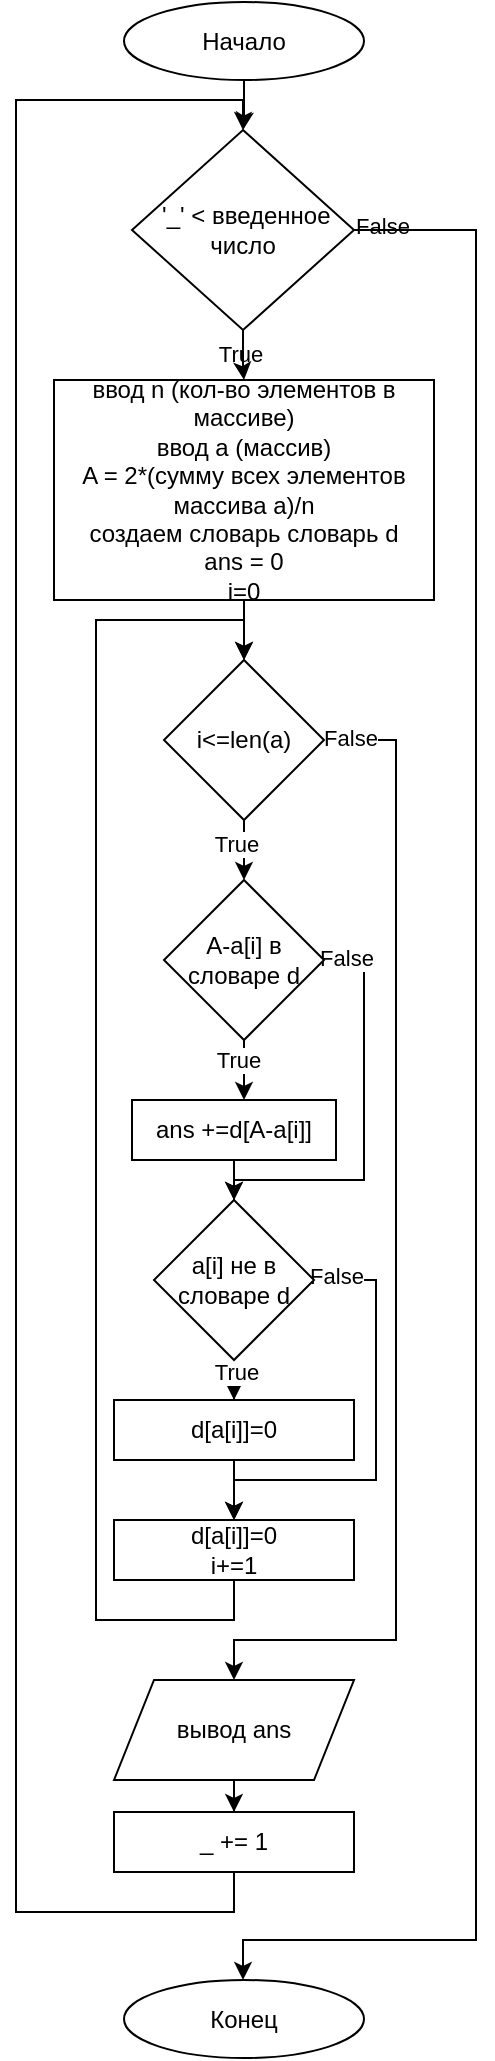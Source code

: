<mxfile version="22.1.7" type="device">
  <diagram id="O46kLerx8mEtK5FH54NB" name="Страница — 1">
    <mxGraphModel dx="1050" dy="1831" grid="1" gridSize="10" guides="1" tooltips="1" connect="1" arrows="1" fold="1" page="1" pageScale="1" pageWidth="827" pageHeight="1169" math="0" shadow="0">
      <root>
        <mxCell id="0" />
        <mxCell id="1" parent="0" />
        <mxCell id="adBTsPPjGSuqoPxLkiV_-2" style="edgeStyle=orthogonalEdgeStyle;rounded=0;orthogonalLoop=1;jettySize=auto;html=1;" edge="1" parent="1" source="adBTsPPjGSuqoPxLkiV_-3" target="adBTsPPjGSuqoPxLkiV_-6">
          <mxGeometry relative="1" as="geometry" />
        </mxCell>
        <mxCell id="adBTsPPjGSuqoPxLkiV_-3" value="Начало" style="ellipse;whiteSpace=wrap;html=1;" vertex="1" parent="1">
          <mxGeometry x="354" y="-1169" width="120" height="39" as="geometry" />
        </mxCell>
        <mxCell id="adBTsPPjGSuqoPxLkiV_-4" value="True" style="edgeLabel;html=1;align=center;verticalAlign=middle;resizable=0;points=[];" vertex="1" connectable="0" parent="1">
          <mxGeometry x="411.5" y="-993" as="geometry" />
        </mxCell>
        <mxCell id="adBTsPPjGSuqoPxLkiV_-5" value="False" style="edgeLabel;html=1;align=center;verticalAlign=middle;resizable=0;points=[];" vertex="1" connectable="0" parent="1">
          <mxGeometry x="483" y="-1057" as="geometry" />
        </mxCell>
        <mxCell id="adBTsPPjGSuqoPxLkiV_-8" style="edgeStyle=orthogonalEdgeStyle;rounded=0;orthogonalLoop=1;jettySize=auto;html=1;entryX=0.5;entryY=0;entryDx=0;entryDy=0;" edge="1" parent="1" source="adBTsPPjGSuqoPxLkiV_-6" target="adBTsPPjGSuqoPxLkiV_-7">
          <mxGeometry relative="1" as="geometry" />
        </mxCell>
        <mxCell id="adBTsPPjGSuqoPxLkiV_-49" style="edgeStyle=orthogonalEdgeStyle;rounded=0;orthogonalLoop=1;jettySize=auto;html=1;exitX=1;exitY=0.5;exitDx=0;exitDy=0;" edge="1" parent="1" source="adBTsPPjGSuqoPxLkiV_-6">
          <mxGeometry relative="1" as="geometry">
            <mxPoint x="413.5" y="-180" as="targetPoint" />
            <Array as="points">
              <mxPoint x="530" y="-1055" />
              <mxPoint x="530" y="-200" />
              <mxPoint x="414" y="-200" />
            </Array>
          </mxGeometry>
        </mxCell>
        <mxCell id="adBTsPPjGSuqoPxLkiV_-6" value="&amp;nbsp;&#39;_&#39; &amp;lt; введенное число" style="rhombus;whiteSpace=wrap;html=1;" vertex="1" parent="1">
          <mxGeometry x="358" y="-1105" width="111" height="100" as="geometry" />
        </mxCell>
        <mxCell id="adBTsPPjGSuqoPxLkiV_-10" style="edgeStyle=orthogonalEdgeStyle;rounded=0;orthogonalLoop=1;jettySize=auto;html=1;" edge="1" parent="1" source="adBTsPPjGSuqoPxLkiV_-7">
          <mxGeometry relative="1" as="geometry">
            <mxPoint x="414" y="-840" as="targetPoint" />
          </mxGeometry>
        </mxCell>
        <mxCell id="adBTsPPjGSuqoPxLkiV_-7" value="ввод n (кол-во элементов в массиве)&lt;br&gt;ввод a (массив)&lt;br&gt;A = 2*(сумму всех элементов массива а)/n&lt;br&gt;создаем словарь словарь d&lt;br&gt;ans = 0&lt;br&gt;i=0" style="rounded=0;whiteSpace=wrap;html=1;" vertex="1" parent="1">
          <mxGeometry x="319" y="-980" width="190" height="110" as="geometry" />
        </mxCell>
        <mxCell id="adBTsPPjGSuqoPxLkiV_-11" style="edgeStyle=orthogonalEdgeStyle;rounded=0;orthogonalLoop=1;jettySize=auto;html=1;" edge="1" parent="1" source="adBTsPPjGSuqoPxLkiV_-9">
          <mxGeometry relative="1" as="geometry">
            <mxPoint x="414" y="-730" as="targetPoint" />
          </mxGeometry>
        </mxCell>
        <mxCell id="adBTsPPjGSuqoPxLkiV_-19" value="True" style="edgeLabel;html=1;align=center;verticalAlign=middle;resizable=0;points=[];" vertex="1" connectable="0" parent="adBTsPPjGSuqoPxLkiV_-11">
          <mxGeometry x="-0.358" y="-3" relative="1" as="geometry">
            <mxPoint x="-1" y="2" as="offset" />
          </mxGeometry>
        </mxCell>
        <mxCell id="adBTsPPjGSuqoPxLkiV_-46" style="edgeStyle=orthogonalEdgeStyle;rounded=0;orthogonalLoop=1;jettySize=auto;html=1;entryX=0.5;entryY=0;entryDx=0;entryDy=0;exitX=1;exitY=0.5;exitDx=0;exitDy=0;" edge="1" parent="1" source="adBTsPPjGSuqoPxLkiV_-9" target="adBTsPPjGSuqoPxLkiV_-39">
          <mxGeometry relative="1" as="geometry">
            <Array as="points">
              <mxPoint x="490" y="-800" />
              <mxPoint x="490" y="-350" />
              <mxPoint x="409" y="-350" />
            </Array>
          </mxGeometry>
        </mxCell>
        <mxCell id="adBTsPPjGSuqoPxLkiV_-47" value="False" style="edgeLabel;html=1;align=center;verticalAlign=middle;resizable=0;points=[];" vertex="1" connectable="0" parent="adBTsPPjGSuqoPxLkiV_-46">
          <mxGeometry x="-0.956" y="1" relative="1" as="geometry">
            <mxPoint as="offset" />
          </mxGeometry>
        </mxCell>
        <mxCell id="adBTsPPjGSuqoPxLkiV_-9" value="i&amp;lt;=len(a)" style="rhombus;whiteSpace=wrap;html=1;" vertex="1" parent="1">
          <mxGeometry x="374" y="-840" width="80" height="80" as="geometry" />
        </mxCell>
        <mxCell id="adBTsPPjGSuqoPxLkiV_-13" style="edgeStyle=orthogonalEdgeStyle;rounded=0;orthogonalLoop=1;jettySize=auto;html=1;" edge="1" parent="1" source="adBTsPPjGSuqoPxLkiV_-12">
          <mxGeometry relative="1" as="geometry">
            <mxPoint x="414" y="-620" as="targetPoint" />
          </mxGeometry>
        </mxCell>
        <mxCell id="adBTsPPjGSuqoPxLkiV_-20" value="True" style="edgeLabel;html=1;align=center;verticalAlign=middle;resizable=0;points=[];" vertex="1" connectable="0" parent="adBTsPPjGSuqoPxLkiV_-13">
          <mxGeometry x="-0.489" y="-2" relative="1" as="geometry">
            <mxPoint x="-1" y="2" as="offset" />
          </mxGeometry>
        </mxCell>
        <mxCell id="adBTsPPjGSuqoPxLkiV_-21" style="edgeStyle=orthogonalEdgeStyle;rounded=0;orthogonalLoop=1;jettySize=auto;html=1;entryX=0.5;entryY=0;entryDx=0;entryDy=0;exitX=1;exitY=0.5;exitDx=0;exitDy=0;" edge="1" parent="1" source="adBTsPPjGSuqoPxLkiV_-12" target="adBTsPPjGSuqoPxLkiV_-15">
          <mxGeometry relative="1" as="geometry">
            <Array as="points">
              <mxPoint x="474" y="-690" />
              <mxPoint x="474" y="-580" />
              <mxPoint x="409" y="-580" />
            </Array>
          </mxGeometry>
        </mxCell>
        <mxCell id="adBTsPPjGSuqoPxLkiV_-22" value="False" style="edgeLabel;html=1;align=center;verticalAlign=middle;resizable=0;points=[];" vertex="1" connectable="0" parent="adBTsPPjGSuqoPxLkiV_-21">
          <mxGeometry x="-0.895" y="1" relative="1" as="geometry">
            <mxPoint as="offset" />
          </mxGeometry>
        </mxCell>
        <mxCell id="adBTsPPjGSuqoPxLkiV_-12" value="A-a[i] в словаре d" style="rhombus;whiteSpace=wrap;html=1;" vertex="1" parent="1">
          <mxGeometry x="374" y="-730" width="80" height="80" as="geometry" />
        </mxCell>
        <mxCell id="adBTsPPjGSuqoPxLkiV_-16" style="edgeStyle=orthogonalEdgeStyle;rounded=0;orthogonalLoop=1;jettySize=auto;html=1;entryX=0.5;entryY=0;entryDx=0;entryDy=0;" edge="1" parent="1" source="adBTsPPjGSuqoPxLkiV_-14" target="adBTsPPjGSuqoPxLkiV_-15">
          <mxGeometry relative="1" as="geometry" />
        </mxCell>
        <mxCell id="adBTsPPjGSuqoPxLkiV_-14" value="ans +=d[A-a[i]]" style="rounded=0;whiteSpace=wrap;html=1;" vertex="1" parent="1">
          <mxGeometry x="358" y="-620" width="102" height="30" as="geometry" />
        </mxCell>
        <mxCell id="adBTsPPjGSuqoPxLkiV_-18" style="edgeStyle=orthogonalEdgeStyle;rounded=0;orthogonalLoop=1;jettySize=auto;html=1;" edge="1" parent="1" source="adBTsPPjGSuqoPxLkiV_-15" target="adBTsPPjGSuqoPxLkiV_-17">
          <mxGeometry relative="1" as="geometry" />
        </mxCell>
        <mxCell id="adBTsPPjGSuqoPxLkiV_-27" value="True" style="edgeLabel;html=1;align=center;verticalAlign=middle;resizable=0;points=[];" vertex="1" connectable="0" parent="adBTsPPjGSuqoPxLkiV_-18">
          <mxGeometry x="0.527" y="1" relative="1" as="geometry">
            <mxPoint as="offset" />
          </mxGeometry>
        </mxCell>
        <mxCell id="adBTsPPjGSuqoPxLkiV_-28" style="edgeStyle=orthogonalEdgeStyle;rounded=0;orthogonalLoop=1;jettySize=auto;html=1;entryX=0.5;entryY=0;entryDx=0;entryDy=0;exitX=1;exitY=0.5;exitDx=0;exitDy=0;" edge="1" parent="1" source="adBTsPPjGSuqoPxLkiV_-15" target="adBTsPPjGSuqoPxLkiV_-23">
          <mxGeometry relative="1" as="geometry">
            <Array as="points">
              <mxPoint x="480" y="-530" />
              <mxPoint x="480" y="-430" />
              <mxPoint x="409" y="-430" />
            </Array>
          </mxGeometry>
        </mxCell>
        <mxCell id="adBTsPPjGSuqoPxLkiV_-29" value="False" style="edgeLabel;html=1;align=center;verticalAlign=middle;resizable=0;points=[];" vertex="1" connectable="0" parent="adBTsPPjGSuqoPxLkiV_-28">
          <mxGeometry x="-0.902" y="2" relative="1" as="geometry">
            <mxPoint as="offset" />
          </mxGeometry>
        </mxCell>
        <mxCell id="adBTsPPjGSuqoPxLkiV_-15" value="a[i] не в словаре d" style="rhombus;whiteSpace=wrap;html=1;" vertex="1" parent="1">
          <mxGeometry x="369" y="-570" width="80" height="80" as="geometry" />
        </mxCell>
        <mxCell id="adBTsPPjGSuqoPxLkiV_-25" style="edgeStyle=orthogonalEdgeStyle;rounded=0;orthogonalLoop=1;jettySize=auto;html=1;entryX=0.5;entryY=0;entryDx=0;entryDy=0;" edge="1" parent="1" source="adBTsPPjGSuqoPxLkiV_-17" target="adBTsPPjGSuqoPxLkiV_-23">
          <mxGeometry relative="1" as="geometry">
            <mxPoint x="409" y="-420" as="targetPoint" />
          </mxGeometry>
        </mxCell>
        <mxCell id="adBTsPPjGSuqoPxLkiV_-17" value="d[a[i]]=0" style="rounded=0;whiteSpace=wrap;html=1;" vertex="1" parent="1">
          <mxGeometry x="349" y="-470" width="120" height="30" as="geometry" />
        </mxCell>
        <mxCell id="adBTsPPjGSuqoPxLkiV_-36" style="edgeStyle=orthogonalEdgeStyle;rounded=0;orthogonalLoop=1;jettySize=auto;html=1;entryX=0.5;entryY=0;entryDx=0;entryDy=0;exitX=0.5;exitY=1;exitDx=0;exitDy=0;" edge="1" parent="1" source="adBTsPPjGSuqoPxLkiV_-23" target="adBTsPPjGSuqoPxLkiV_-9">
          <mxGeometry relative="1" as="geometry">
            <Array as="points">
              <mxPoint x="409" y="-360" />
              <mxPoint x="340" y="-360" />
              <mxPoint x="340" y="-860" />
              <mxPoint x="414" y="-860" />
            </Array>
          </mxGeometry>
        </mxCell>
        <mxCell id="adBTsPPjGSuqoPxLkiV_-23" value="d[a[i]]=0&lt;br&gt;i+=1" style="rounded=0;whiteSpace=wrap;html=1;" vertex="1" parent="1">
          <mxGeometry x="349" y="-410" width="120" height="30" as="geometry" />
        </mxCell>
        <mxCell id="adBTsPPjGSuqoPxLkiV_-42" style="edgeStyle=orthogonalEdgeStyle;rounded=0;orthogonalLoop=1;jettySize=auto;html=1;" edge="1" parent="1" source="adBTsPPjGSuqoPxLkiV_-39" target="adBTsPPjGSuqoPxLkiV_-43">
          <mxGeometry relative="1" as="geometry">
            <mxPoint x="409" y="-244" as="targetPoint" />
          </mxGeometry>
        </mxCell>
        <mxCell id="adBTsPPjGSuqoPxLkiV_-39" value="вывод ans" style="shape=parallelogram;perimeter=parallelogramPerimeter;whiteSpace=wrap;html=1;fixedSize=1;" vertex="1" parent="1">
          <mxGeometry x="349" y="-330" width="120" height="50" as="geometry" />
        </mxCell>
        <mxCell id="adBTsPPjGSuqoPxLkiV_-48" style="edgeStyle=orthogonalEdgeStyle;rounded=0;orthogonalLoop=1;jettySize=auto;html=1;entryX=0.5;entryY=0;entryDx=0;entryDy=0;exitX=0.5;exitY=1;exitDx=0;exitDy=0;" edge="1" parent="1" source="adBTsPPjGSuqoPxLkiV_-43" target="adBTsPPjGSuqoPxLkiV_-6">
          <mxGeometry relative="1" as="geometry">
            <Array as="points">
              <mxPoint x="409" y="-214" />
              <mxPoint x="300" y="-214" />
              <mxPoint x="300" y="-1120" />
              <mxPoint x="414" y="-1120" />
            </Array>
          </mxGeometry>
        </mxCell>
        <mxCell id="adBTsPPjGSuqoPxLkiV_-43" value="_ += 1" style="rounded=0;whiteSpace=wrap;html=1;" vertex="1" parent="1">
          <mxGeometry x="349" y="-264" width="120" height="30" as="geometry" />
        </mxCell>
        <mxCell id="adBTsPPjGSuqoPxLkiV_-50" value="Конец" style="ellipse;whiteSpace=wrap;html=1;" vertex="1" parent="1">
          <mxGeometry x="354" y="-180" width="120" height="39" as="geometry" />
        </mxCell>
      </root>
    </mxGraphModel>
  </diagram>
</mxfile>
